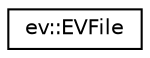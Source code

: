 digraph "Graphical Class Hierarchy"
{
 // LATEX_PDF_SIZE
  edge [fontname="Helvetica",fontsize="10",labelfontname="Helvetica",labelfontsize="10"];
  node [fontname="Helvetica",fontsize="10",shape=record];
  rankdir="LR";
  Node0 [label="ev::EVFile",height=0.2,width=0.4,color="black", fillcolor="white", style="filled",URL="$classev_1_1EVFile.html",tooltip=" "];
}
